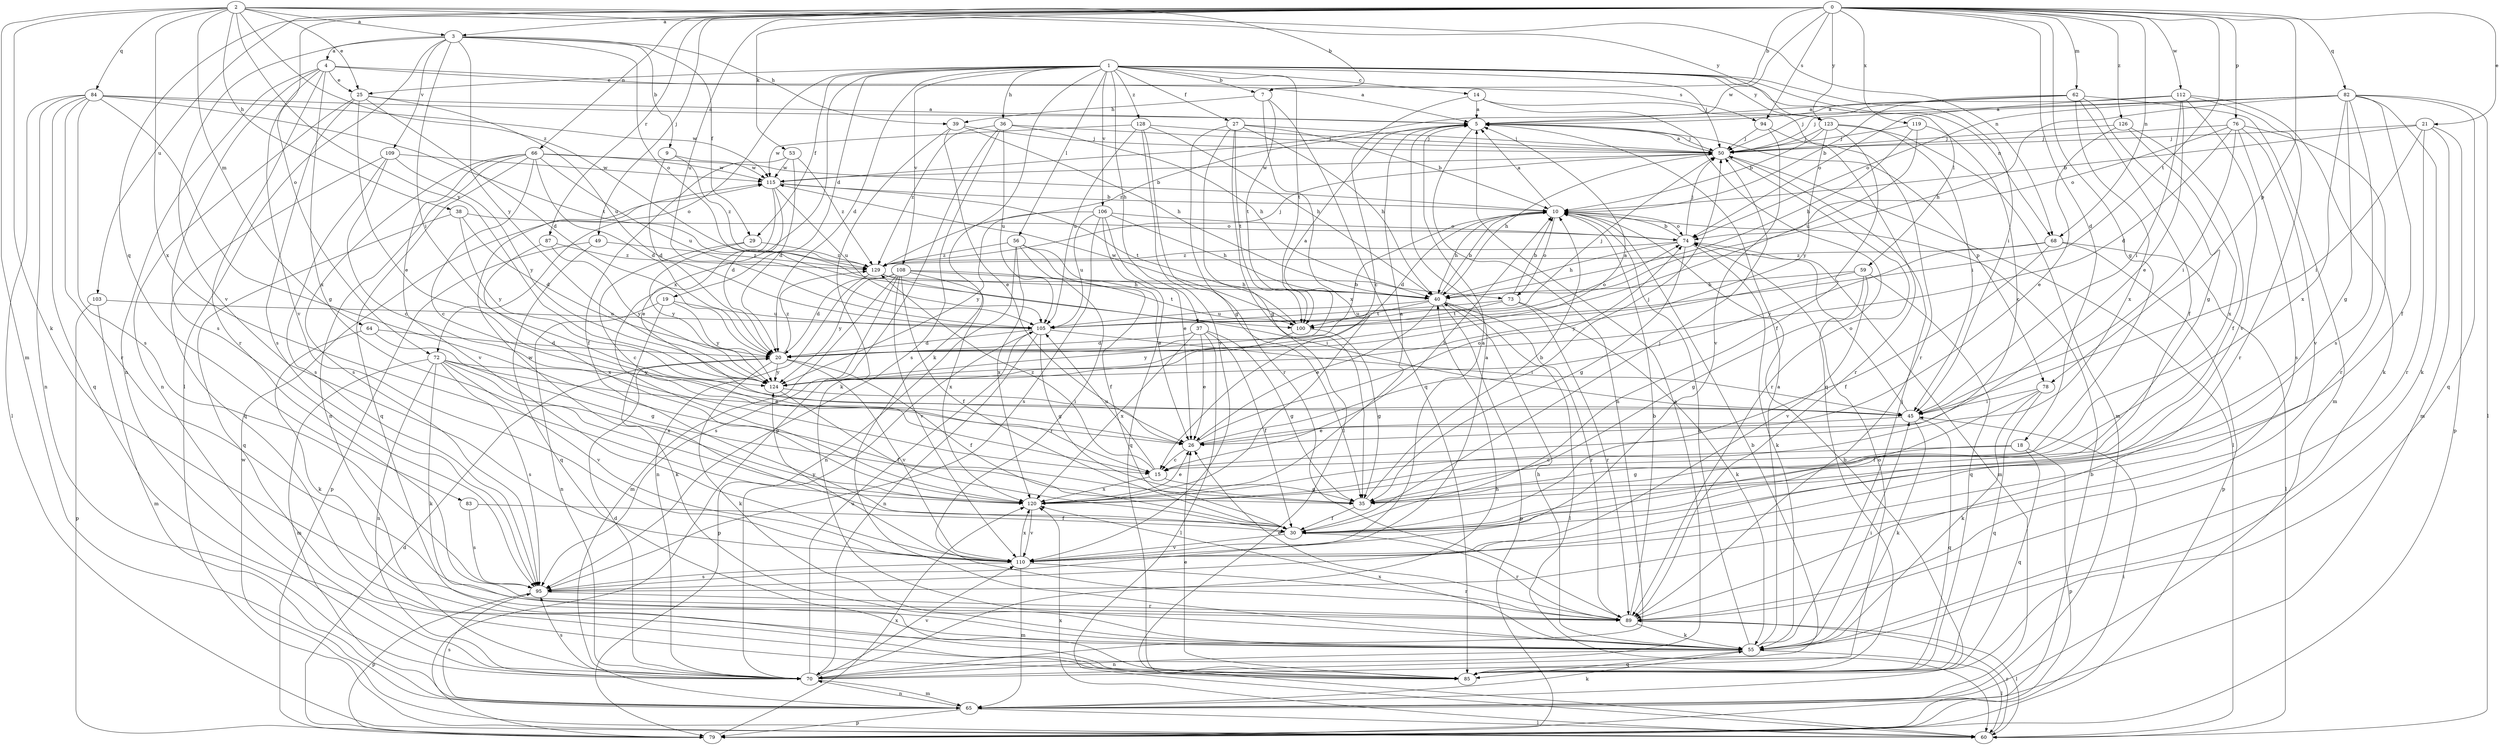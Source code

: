 strict digraph  {
0;
1;
2;
3;
4;
5;
7;
9;
10;
14;
15;
18;
19;
20;
21;
25;
26;
27;
29;
30;
35;
36;
37;
38;
39;
40;
45;
49;
50;
53;
55;
56;
59;
60;
62;
64;
65;
66;
68;
70;
72;
73;
74;
76;
78;
79;
82;
83;
84;
85;
87;
89;
94;
95;
100;
103;
105;
106;
108;
109;
110;
112;
115;
119;
120;
123;
124;
126;
128;
129;
0 -> 3  [label=a];
0 -> 7  [label=b];
0 -> 18  [label=d];
0 -> 21  [label=e];
0 -> 35  [label=g];
0 -> 49  [label=j];
0 -> 53  [label=k];
0 -> 62  [label=m];
0 -> 66  [label=n];
0 -> 68  [label=n];
0 -> 72  [label=o];
0 -> 76  [label=p];
0 -> 78  [label=p];
0 -> 82  [label=q];
0 -> 83  [label=q];
0 -> 87  [label=r];
0 -> 94  [label=s];
0 -> 100  [label=t];
0 -> 103  [label=u];
0 -> 105  [label=u];
0 -> 112  [label=w];
0 -> 115  [label=w];
0 -> 119  [label=x];
0 -> 123  [label=y];
0 -> 126  [label=z];
1 -> 7  [label=b];
1 -> 14  [label=c];
1 -> 19  [label=d];
1 -> 20  [label=d];
1 -> 25  [label=e];
1 -> 27  [label=f];
1 -> 29  [label=f];
1 -> 36  [label=h];
1 -> 37  [label=h];
1 -> 45  [label=i];
1 -> 50  [label=j];
1 -> 55  [label=k];
1 -> 56  [label=l];
1 -> 59  [label=l];
1 -> 68  [label=n];
1 -> 72  [label=o];
1 -> 100  [label=t];
1 -> 106  [label=v];
1 -> 108  [label=v];
1 -> 120  [label=x];
1 -> 123  [label=y];
1 -> 128  [label=z];
2 -> 3  [label=a];
2 -> 7  [label=b];
2 -> 25  [label=e];
2 -> 38  [label=h];
2 -> 55  [label=k];
2 -> 64  [label=m];
2 -> 65  [label=m];
2 -> 68  [label=n];
2 -> 84  [label=q];
2 -> 120  [label=x];
2 -> 123  [label=y];
2 -> 124  [label=y];
2 -> 129  [label=z];
3 -> 4  [label=a];
3 -> 9  [label=b];
3 -> 29  [label=f];
3 -> 39  [label=h];
3 -> 45  [label=i];
3 -> 60  [label=l];
3 -> 73  [label=o];
3 -> 109  [label=v];
3 -> 110  [label=v];
3 -> 124  [label=y];
4 -> 5  [label=a];
4 -> 25  [label=e];
4 -> 70  [label=n];
4 -> 89  [label=r];
4 -> 94  [label=s];
4 -> 95  [label=s];
4 -> 110  [label=v];
4 -> 120  [label=x];
5 -> 50  [label=j];
5 -> 70  [label=n];
5 -> 78  [label=p];
5 -> 129  [label=z];
7 -> 39  [label=h];
7 -> 85  [label=q];
7 -> 100  [label=t];
7 -> 120  [label=x];
9 -> 20  [label=d];
9 -> 115  [label=w];
9 -> 129  [label=z];
10 -> 5  [label=a];
10 -> 20  [label=d];
10 -> 40  [label=h];
10 -> 73  [label=o];
10 -> 74  [label=o];
14 -> 5  [label=a];
14 -> 15  [label=c];
14 -> 85  [label=q];
14 -> 89  [label=r];
15 -> 10  [label=b];
15 -> 35  [label=g];
15 -> 105  [label=u];
15 -> 120  [label=x];
15 -> 129  [label=z];
18 -> 15  [label=c];
18 -> 35  [label=g];
18 -> 79  [label=p];
18 -> 85  [label=q];
19 -> 55  [label=k];
19 -> 70  [label=n];
19 -> 105  [label=u];
19 -> 124  [label=y];
20 -> 5  [label=a];
20 -> 10  [label=b];
20 -> 30  [label=f];
20 -> 55  [label=k];
20 -> 110  [label=v];
20 -> 124  [label=y];
20 -> 129  [label=z];
21 -> 10  [label=b];
21 -> 45  [label=i];
21 -> 50  [label=j];
21 -> 65  [label=m];
21 -> 79  [label=p];
21 -> 89  [label=r];
25 -> 5  [label=a];
25 -> 20  [label=d];
25 -> 26  [label=e];
25 -> 70  [label=n];
25 -> 95  [label=s];
25 -> 105  [label=u];
26 -> 15  [label=c];
26 -> 50  [label=j];
26 -> 74  [label=o];
27 -> 10  [label=b];
27 -> 35  [label=g];
27 -> 40  [label=h];
27 -> 50  [label=j];
27 -> 60  [label=l];
27 -> 89  [label=r];
27 -> 100  [label=t];
29 -> 15  [label=c];
29 -> 124  [label=y];
29 -> 129  [label=z];
30 -> 50  [label=j];
30 -> 89  [label=r];
30 -> 110  [label=v];
30 -> 115  [label=w];
35 -> 10  [label=b];
35 -> 30  [label=f];
36 -> 40  [label=h];
36 -> 50  [label=j];
36 -> 79  [label=p];
36 -> 95  [label=s];
36 -> 105  [label=u];
36 -> 129  [label=z];
37 -> 20  [label=d];
37 -> 26  [label=e];
37 -> 30  [label=f];
37 -> 35  [label=g];
37 -> 60  [label=l];
37 -> 120  [label=x];
38 -> 20  [label=d];
38 -> 74  [label=o];
38 -> 85  [label=q];
38 -> 124  [label=y];
39 -> 26  [label=e];
39 -> 40  [label=h];
39 -> 50  [label=j];
39 -> 55  [label=k];
40 -> 10  [label=b];
40 -> 26  [label=e];
40 -> 60  [label=l];
40 -> 79  [label=p];
40 -> 89  [label=r];
40 -> 100  [label=t];
40 -> 105  [label=u];
45 -> 26  [label=e];
45 -> 55  [label=k];
45 -> 74  [label=o];
45 -> 85  [label=q];
49 -> 79  [label=p];
49 -> 85  [label=q];
49 -> 129  [label=z];
50 -> 5  [label=a];
50 -> 40  [label=h];
50 -> 60  [label=l];
50 -> 89  [label=r];
50 -> 115  [label=w];
53 -> 20  [label=d];
53 -> 30  [label=f];
53 -> 115  [label=w];
53 -> 129  [label=z];
55 -> 5  [label=a];
55 -> 10  [label=b];
55 -> 40  [label=h];
55 -> 45  [label=i];
55 -> 50  [label=j];
55 -> 60  [label=l];
55 -> 70  [label=n];
55 -> 85  [label=q];
55 -> 120  [label=x];
56 -> 26  [label=e];
56 -> 30  [label=f];
56 -> 70  [label=n];
56 -> 89  [label=r];
56 -> 120  [label=x];
56 -> 129  [label=z];
59 -> 35  [label=g];
59 -> 40  [label=h];
59 -> 85  [label=q];
59 -> 110  [label=v];
59 -> 124  [label=y];
60 -> 89  [label=r];
60 -> 115  [label=w];
60 -> 120  [label=x];
62 -> 5  [label=a];
62 -> 10  [label=b];
62 -> 30  [label=f];
62 -> 35  [label=g];
62 -> 50  [label=j];
62 -> 65  [label=m];
62 -> 120  [label=x];
64 -> 20  [label=d];
64 -> 35  [label=g];
64 -> 55  [label=k];
65 -> 10  [label=b];
65 -> 55  [label=k];
65 -> 60  [label=l];
65 -> 70  [label=n];
65 -> 79  [label=p];
65 -> 95  [label=s];
66 -> 10  [label=b];
66 -> 15  [label=c];
66 -> 20  [label=d];
66 -> 70  [label=n];
66 -> 85  [label=q];
66 -> 95  [label=s];
66 -> 105  [label=u];
66 -> 110  [label=v];
66 -> 115  [label=w];
68 -> 30  [label=f];
68 -> 60  [label=l];
68 -> 79  [label=p];
68 -> 124  [label=y];
68 -> 129  [label=z];
70 -> 5  [label=a];
70 -> 10  [label=b];
70 -> 20  [label=d];
70 -> 40  [label=h];
70 -> 65  [label=m];
70 -> 74  [label=o];
70 -> 95  [label=s];
70 -> 105  [label=u];
70 -> 110  [label=v];
72 -> 26  [label=e];
72 -> 55  [label=k];
72 -> 65  [label=m];
72 -> 70  [label=n];
72 -> 95  [label=s];
72 -> 110  [label=v];
72 -> 120  [label=x];
72 -> 124  [label=y];
73 -> 10  [label=b];
73 -> 55  [label=k];
73 -> 89  [label=r];
73 -> 100  [label=t];
73 -> 105  [label=u];
74 -> 10  [label=b];
74 -> 35  [label=g];
74 -> 40  [label=h];
74 -> 50  [label=j];
74 -> 55  [label=k];
74 -> 65  [label=m];
74 -> 129  [label=z];
76 -> 20  [label=d];
76 -> 45  [label=i];
76 -> 50  [label=j];
76 -> 74  [label=o];
76 -> 89  [label=r];
76 -> 95  [label=s];
76 -> 110  [label=v];
78 -> 30  [label=f];
78 -> 45  [label=i];
78 -> 55  [label=k];
78 -> 85  [label=q];
79 -> 10  [label=b];
79 -> 20  [label=d];
79 -> 45  [label=i];
79 -> 120  [label=x];
82 -> 5  [label=a];
82 -> 30  [label=f];
82 -> 35  [label=g];
82 -> 40  [label=h];
82 -> 50  [label=j];
82 -> 55  [label=k];
82 -> 60  [label=l];
82 -> 74  [label=o];
82 -> 85  [label=q];
82 -> 95  [label=s];
82 -> 120  [label=x];
83 -> 30  [label=f];
83 -> 95  [label=s];
84 -> 5  [label=a];
84 -> 35  [label=g];
84 -> 60  [label=l];
84 -> 70  [label=n];
84 -> 85  [label=q];
84 -> 89  [label=r];
84 -> 95  [label=s];
84 -> 100  [label=t];
84 -> 115  [label=w];
85 -> 26  [label=e];
87 -> 120  [label=x];
87 -> 124  [label=y];
87 -> 129  [label=z];
89 -> 10  [label=b];
89 -> 26  [label=e];
89 -> 55  [label=k];
89 -> 60  [label=l];
94 -> 50  [label=j];
94 -> 89  [label=r];
94 -> 110  [label=v];
95 -> 5  [label=a];
95 -> 79  [label=p];
95 -> 89  [label=r];
100 -> 35  [label=g];
100 -> 115  [label=w];
100 -> 124  [label=y];
103 -> 65  [label=m];
103 -> 79  [label=p];
103 -> 105  [label=u];
105 -> 20  [label=d];
105 -> 35  [label=g];
105 -> 45  [label=i];
105 -> 50  [label=j];
105 -> 70  [label=n];
105 -> 74  [label=o];
105 -> 79  [label=p];
106 -> 26  [label=e];
106 -> 40  [label=h];
106 -> 74  [label=o];
106 -> 85  [label=q];
106 -> 95  [label=s];
106 -> 105  [label=u];
106 -> 124  [label=y];
108 -> 20  [label=d];
108 -> 30  [label=f];
108 -> 40  [label=h];
108 -> 65  [label=m];
108 -> 95  [label=s];
108 -> 100  [label=t];
108 -> 110  [label=v];
108 -> 120  [label=x];
108 -> 124  [label=y];
109 -> 15  [label=c];
109 -> 85  [label=q];
109 -> 95  [label=s];
109 -> 115  [label=w];
109 -> 124  [label=y];
110 -> 5  [label=a];
110 -> 65  [label=m];
110 -> 89  [label=r];
110 -> 95  [label=s];
110 -> 120  [label=x];
110 -> 124  [label=y];
112 -> 5  [label=a];
112 -> 26  [label=e];
112 -> 45  [label=i];
112 -> 55  [label=k];
112 -> 74  [label=o];
112 -> 89  [label=r];
112 -> 110  [label=v];
115 -> 10  [label=b];
115 -> 20  [label=d];
115 -> 26  [label=e];
115 -> 100  [label=t];
115 -> 105  [label=u];
119 -> 15  [label=c];
119 -> 40  [label=h];
119 -> 50  [label=j];
119 -> 105  [label=u];
120 -> 5  [label=a];
120 -> 26  [label=e];
120 -> 110  [label=v];
123 -> 10  [label=b];
123 -> 30  [label=f];
123 -> 45  [label=i];
123 -> 50  [label=j];
123 -> 65  [label=m];
123 -> 124  [label=y];
124 -> 5  [label=a];
124 -> 30  [label=f];
124 -> 45  [label=i];
126 -> 26  [label=e];
126 -> 30  [label=f];
126 -> 50  [label=j];
126 -> 120  [label=x];
128 -> 35  [label=g];
128 -> 40  [label=h];
128 -> 50  [label=j];
128 -> 105  [label=u];
128 -> 110  [label=v];
128 -> 115  [label=w];
129 -> 40  [label=h];
129 -> 45  [label=i];
129 -> 50  [label=j];
129 -> 70  [label=n];
}
